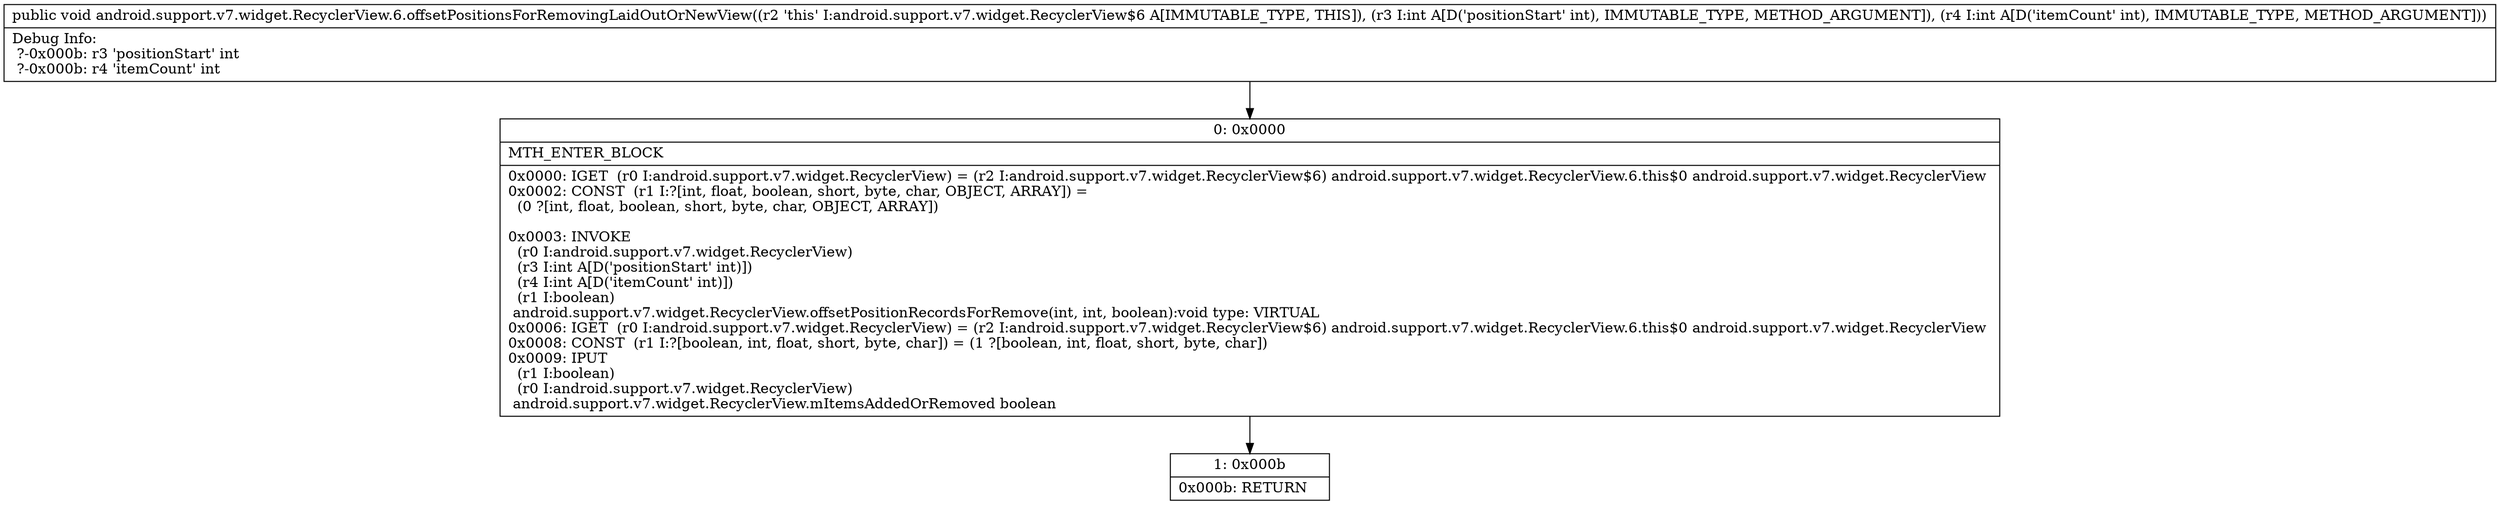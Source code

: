 digraph "CFG forandroid.support.v7.widget.RecyclerView.6.offsetPositionsForRemovingLaidOutOrNewView(II)V" {
Node_0 [shape=record,label="{0\:\ 0x0000|MTH_ENTER_BLOCK\l|0x0000: IGET  (r0 I:android.support.v7.widget.RecyclerView) = (r2 I:android.support.v7.widget.RecyclerView$6) android.support.v7.widget.RecyclerView.6.this$0 android.support.v7.widget.RecyclerView \l0x0002: CONST  (r1 I:?[int, float, boolean, short, byte, char, OBJECT, ARRAY]) = \l  (0 ?[int, float, boolean, short, byte, char, OBJECT, ARRAY])\l \l0x0003: INVOKE  \l  (r0 I:android.support.v7.widget.RecyclerView)\l  (r3 I:int A[D('positionStart' int)])\l  (r4 I:int A[D('itemCount' int)])\l  (r1 I:boolean)\l android.support.v7.widget.RecyclerView.offsetPositionRecordsForRemove(int, int, boolean):void type: VIRTUAL \l0x0006: IGET  (r0 I:android.support.v7.widget.RecyclerView) = (r2 I:android.support.v7.widget.RecyclerView$6) android.support.v7.widget.RecyclerView.6.this$0 android.support.v7.widget.RecyclerView \l0x0008: CONST  (r1 I:?[boolean, int, float, short, byte, char]) = (1 ?[boolean, int, float, short, byte, char]) \l0x0009: IPUT  \l  (r1 I:boolean)\l  (r0 I:android.support.v7.widget.RecyclerView)\l android.support.v7.widget.RecyclerView.mItemsAddedOrRemoved boolean \l}"];
Node_1 [shape=record,label="{1\:\ 0x000b|0x000b: RETURN   \l}"];
MethodNode[shape=record,label="{public void android.support.v7.widget.RecyclerView.6.offsetPositionsForRemovingLaidOutOrNewView((r2 'this' I:android.support.v7.widget.RecyclerView$6 A[IMMUTABLE_TYPE, THIS]), (r3 I:int A[D('positionStart' int), IMMUTABLE_TYPE, METHOD_ARGUMENT]), (r4 I:int A[D('itemCount' int), IMMUTABLE_TYPE, METHOD_ARGUMENT]))  | Debug Info:\l  ?\-0x000b: r3 'positionStart' int\l  ?\-0x000b: r4 'itemCount' int\l}"];
MethodNode -> Node_0;
Node_0 -> Node_1;
}

